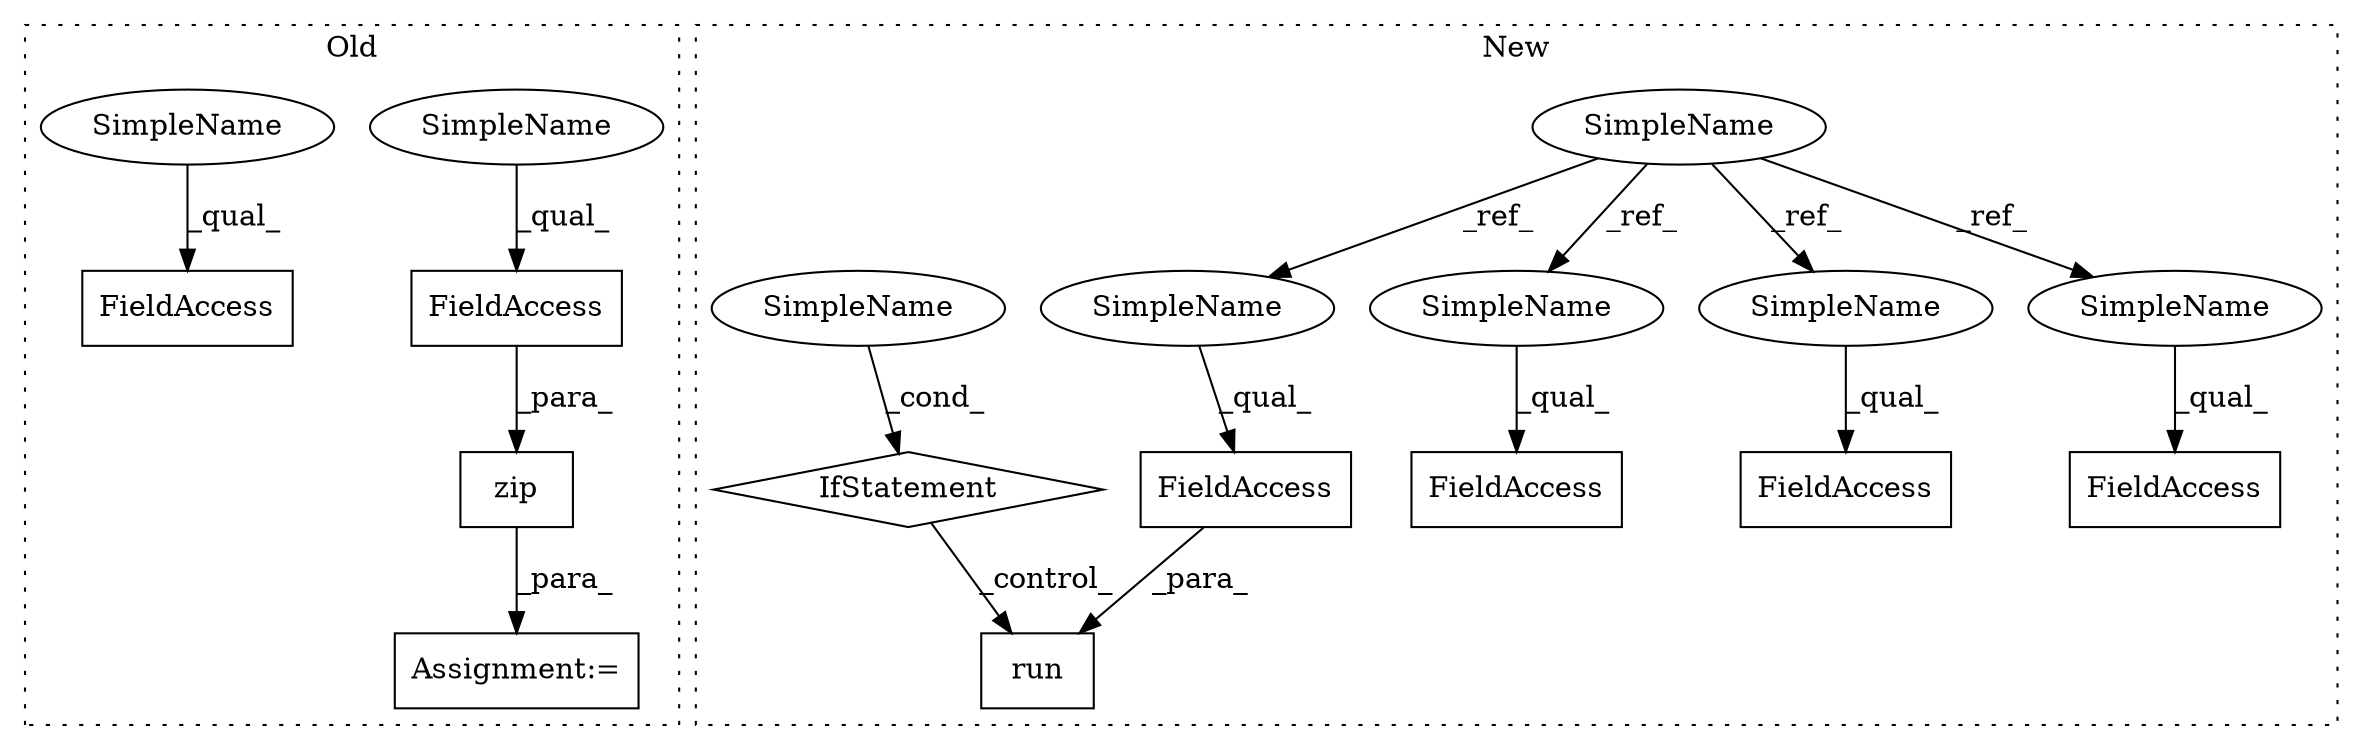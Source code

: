 digraph G {
subgraph cluster0 {
1 [label="zip" a="32" s="2085,2116" l="4,1" shape="box"];
3 [label="Assignment:=" a="7" s="2078" l="48" shape="box"];
5 [label="FieldAccess" a="22" s="2103" l="13" shape="box"];
9 [label="FieldAccess" a="22" s="1918" l="19" shape="box"];
17 [label="SimpleName" a="42" s="2103" l="4" shape="ellipse"];
18 [label="SimpleName" a="42" s="1918" l="4" shape="ellipse"];
label = "Old";
style="dotted";
}
subgraph cluster1 {
2 [label="run" a="32" s="2487,2508" l="4,1" shape="box"];
4 [label="FieldAccess" a="22" s="2491" l="17" shape="box"];
6 [label="SimpleName" a="42" s="2364" l="4" shape="ellipse"];
7 [label="FieldAccess" a="22" s="2561" l="16" shape="box"];
8 [label="FieldAccess" a="22" s="2623" l="17" shape="box"];
10 [label="FieldAccess" a="22" s="2433" l="16" shape="box"];
11 [label="IfStatement" a="25" s="2429,2467" l="4,2" shape="diamond"];
12 [label="SimpleName" a="42" s="" l="" shape="ellipse"];
13 [label="SimpleName" a="42" s="2491" l="4" shape="ellipse"];
14 [label="SimpleName" a="42" s="2561" l="4" shape="ellipse"];
15 [label="SimpleName" a="42" s="2433" l="4" shape="ellipse"];
16 [label="SimpleName" a="42" s="2623" l="4" shape="ellipse"];
label = "New";
style="dotted";
}
1 -> 3 [label="_para_"];
4 -> 2 [label="_para_"];
5 -> 1 [label="_para_"];
6 -> 15 [label="_ref_"];
6 -> 14 [label="_ref_"];
6 -> 16 [label="_ref_"];
6 -> 13 [label="_ref_"];
11 -> 2 [label="_control_"];
12 -> 11 [label="_cond_"];
13 -> 4 [label="_qual_"];
14 -> 7 [label="_qual_"];
15 -> 10 [label="_qual_"];
16 -> 8 [label="_qual_"];
17 -> 5 [label="_qual_"];
18 -> 9 [label="_qual_"];
}